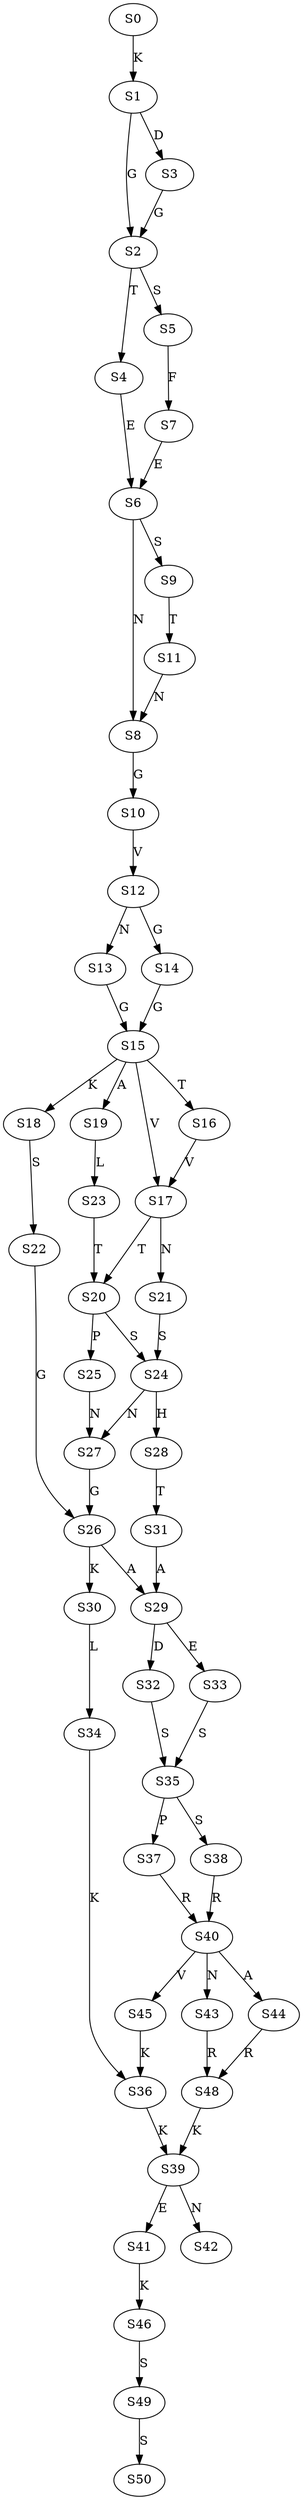 strict digraph  {
	S0 -> S1 [ label = K ];
	S1 -> S2 [ label = G ];
	S1 -> S3 [ label = D ];
	S2 -> S4 [ label = T ];
	S2 -> S5 [ label = S ];
	S3 -> S2 [ label = G ];
	S4 -> S6 [ label = E ];
	S5 -> S7 [ label = F ];
	S6 -> S8 [ label = N ];
	S6 -> S9 [ label = S ];
	S7 -> S6 [ label = E ];
	S8 -> S10 [ label = G ];
	S9 -> S11 [ label = T ];
	S10 -> S12 [ label = V ];
	S11 -> S8 [ label = N ];
	S12 -> S13 [ label = N ];
	S12 -> S14 [ label = G ];
	S13 -> S15 [ label = G ];
	S14 -> S15 [ label = G ];
	S15 -> S16 [ label = T ];
	S15 -> S17 [ label = V ];
	S15 -> S18 [ label = K ];
	S15 -> S19 [ label = A ];
	S16 -> S17 [ label = V ];
	S17 -> S20 [ label = T ];
	S17 -> S21 [ label = N ];
	S18 -> S22 [ label = S ];
	S19 -> S23 [ label = L ];
	S20 -> S24 [ label = S ];
	S20 -> S25 [ label = P ];
	S21 -> S24 [ label = S ];
	S22 -> S26 [ label = G ];
	S23 -> S20 [ label = T ];
	S24 -> S27 [ label = N ];
	S24 -> S28 [ label = H ];
	S25 -> S27 [ label = N ];
	S26 -> S29 [ label = A ];
	S26 -> S30 [ label = K ];
	S27 -> S26 [ label = G ];
	S28 -> S31 [ label = T ];
	S29 -> S32 [ label = D ];
	S29 -> S33 [ label = E ];
	S30 -> S34 [ label = L ];
	S31 -> S29 [ label = A ];
	S32 -> S35 [ label = S ];
	S33 -> S35 [ label = S ];
	S34 -> S36 [ label = K ];
	S35 -> S37 [ label = P ];
	S35 -> S38 [ label = S ];
	S36 -> S39 [ label = K ];
	S37 -> S40 [ label = R ];
	S38 -> S40 [ label = R ];
	S39 -> S41 [ label = E ];
	S39 -> S42 [ label = N ];
	S40 -> S43 [ label = N ];
	S40 -> S44 [ label = A ];
	S40 -> S45 [ label = V ];
	S41 -> S46 [ label = K ];
	S43 -> S48 [ label = R ];
	S44 -> S48 [ label = R ];
	S45 -> S36 [ label = K ];
	S46 -> S49 [ label = S ];
	S48 -> S39 [ label = K ];
	S49 -> S50 [ label = S ];
}
